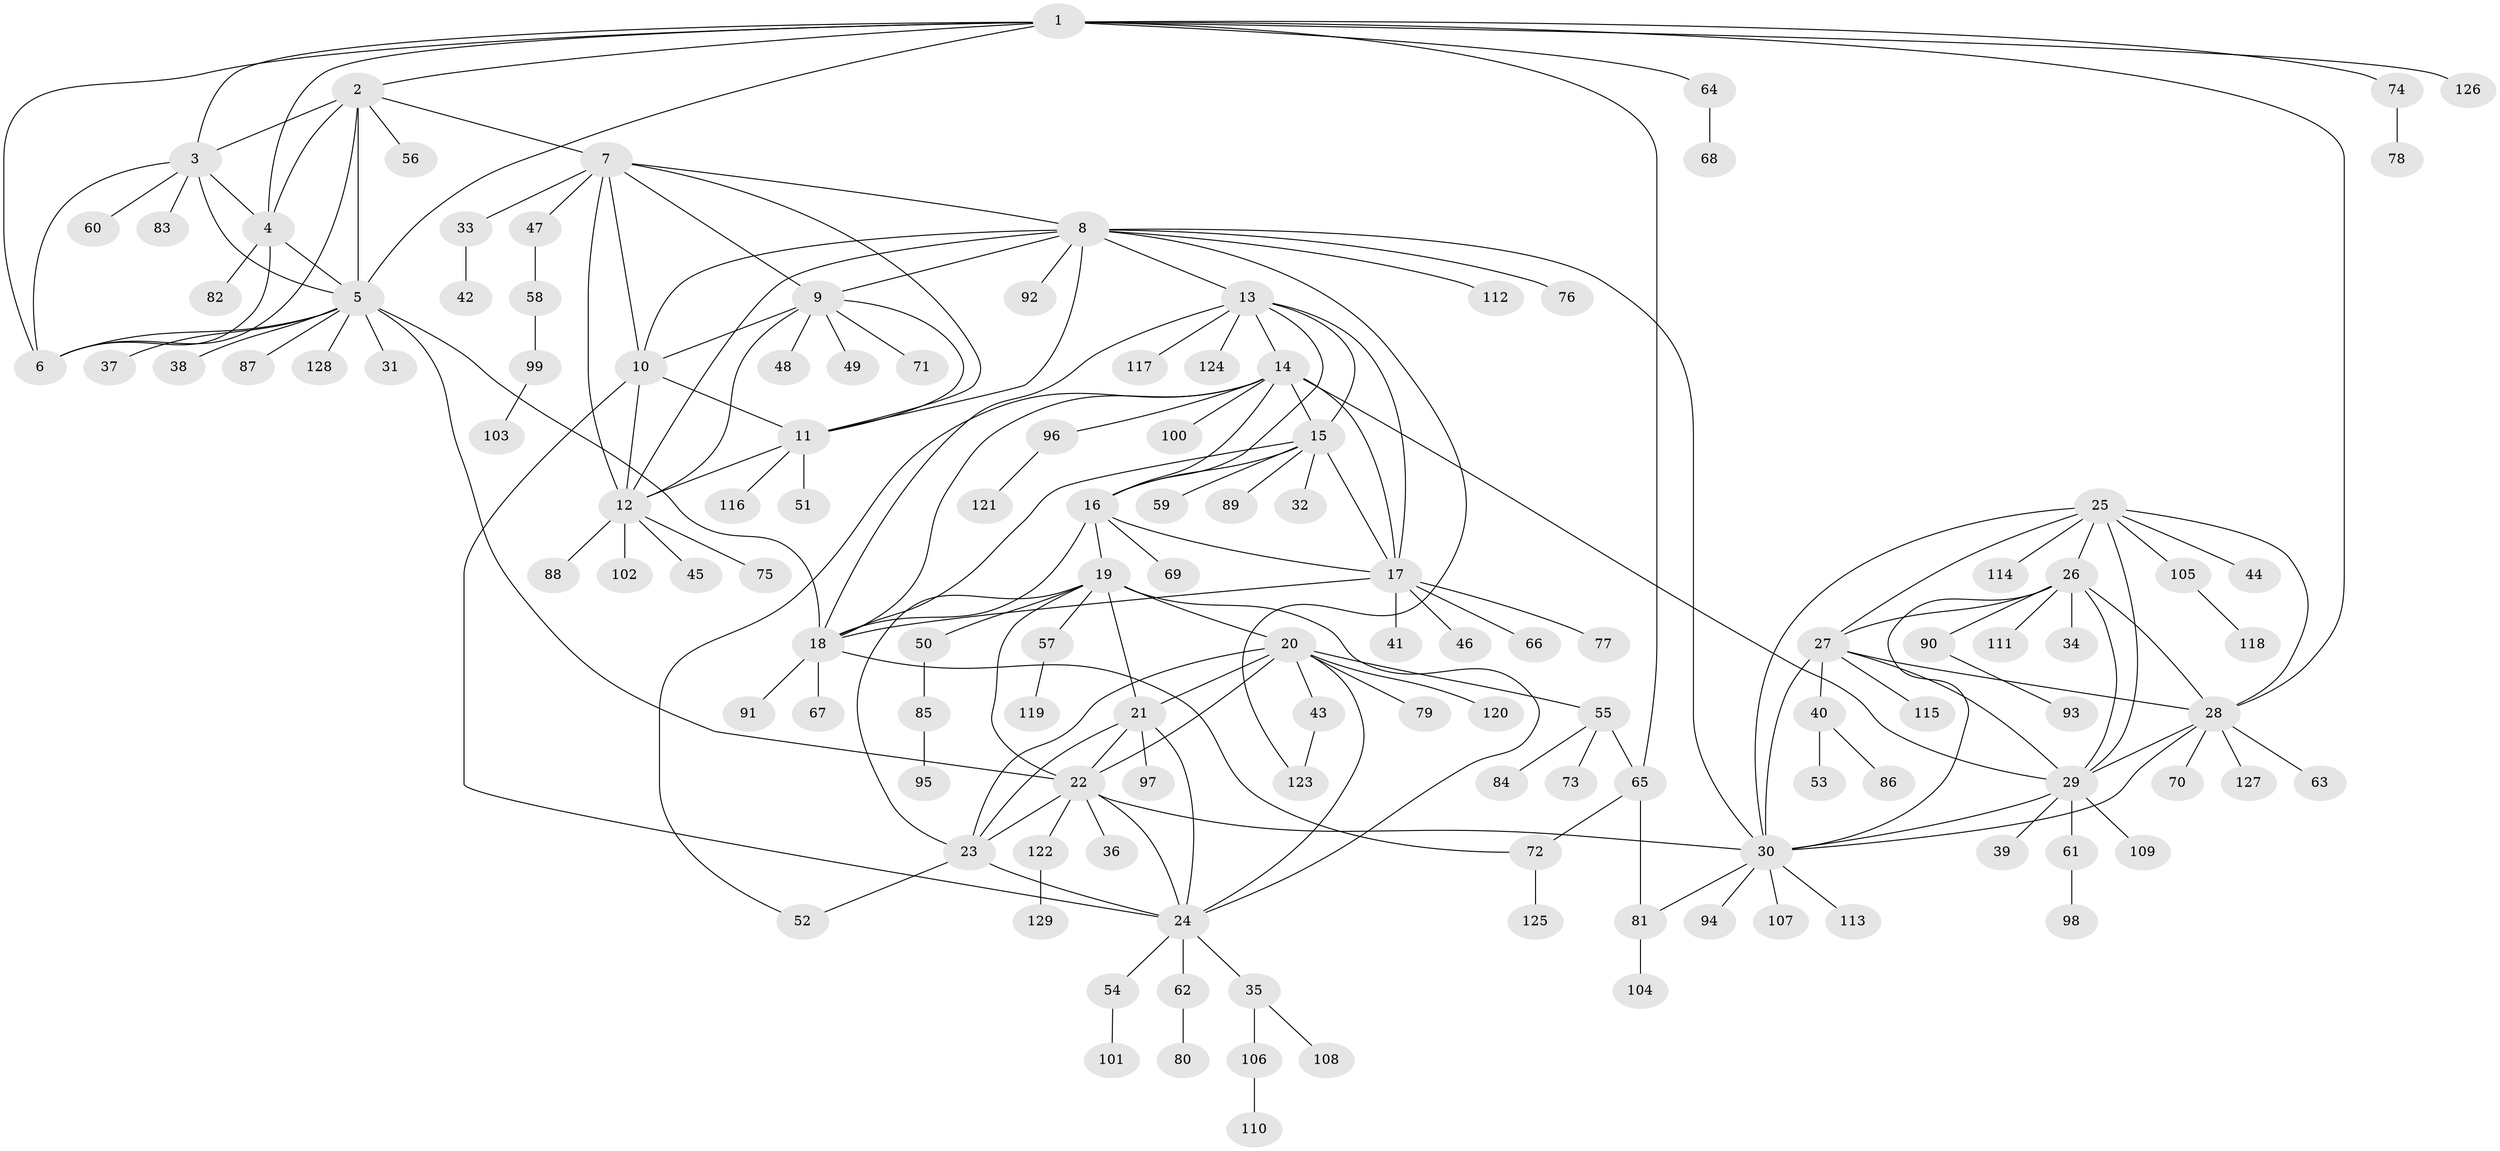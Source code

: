 // coarse degree distribution, {9: 0.03076923076923077, 6: 0.07692307692307693, 5: 0.1076923076923077, 8: 0.07692307692307693, 7: 0.07692307692307693, 4: 0.03076923076923077, 11: 0.015384615384615385, 3: 0.03076923076923077, 1: 0.4153846153846154, 2: 0.13846153846153847}
// Generated by graph-tools (version 1.1) at 2025/52/03/04/25 22:52:22]
// undirected, 129 vertices, 189 edges
graph export_dot {
  node [color=gray90,style=filled];
  1;
  2;
  3;
  4;
  5;
  6;
  7;
  8;
  9;
  10;
  11;
  12;
  13;
  14;
  15;
  16;
  17;
  18;
  19;
  20;
  21;
  22;
  23;
  24;
  25;
  26;
  27;
  28;
  29;
  30;
  31;
  32;
  33;
  34;
  35;
  36;
  37;
  38;
  39;
  40;
  41;
  42;
  43;
  44;
  45;
  46;
  47;
  48;
  49;
  50;
  51;
  52;
  53;
  54;
  55;
  56;
  57;
  58;
  59;
  60;
  61;
  62;
  63;
  64;
  65;
  66;
  67;
  68;
  69;
  70;
  71;
  72;
  73;
  74;
  75;
  76;
  77;
  78;
  79;
  80;
  81;
  82;
  83;
  84;
  85;
  86;
  87;
  88;
  89;
  90;
  91;
  92;
  93;
  94;
  95;
  96;
  97;
  98;
  99;
  100;
  101;
  102;
  103;
  104;
  105;
  106;
  107;
  108;
  109;
  110;
  111;
  112;
  113;
  114;
  115;
  116;
  117;
  118;
  119;
  120;
  121;
  122;
  123;
  124;
  125;
  126;
  127;
  128;
  129;
  1 -- 2;
  1 -- 3;
  1 -- 4;
  1 -- 5;
  1 -- 6;
  1 -- 28;
  1 -- 64;
  1 -- 65;
  1 -- 74;
  1 -- 126;
  2 -- 3;
  2 -- 4;
  2 -- 5;
  2 -- 6;
  2 -- 7;
  2 -- 56;
  3 -- 4;
  3 -- 5;
  3 -- 6;
  3 -- 60;
  3 -- 83;
  4 -- 5;
  4 -- 6;
  4 -- 82;
  5 -- 6;
  5 -- 18;
  5 -- 22;
  5 -- 31;
  5 -- 37;
  5 -- 38;
  5 -- 87;
  5 -- 128;
  7 -- 8;
  7 -- 9;
  7 -- 10;
  7 -- 11;
  7 -- 12;
  7 -- 33;
  7 -- 47;
  8 -- 9;
  8 -- 10;
  8 -- 11;
  8 -- 12;
  8 -- 13;
  8 -- 30;
  8 -- 76;
  8 -- 92;
  8 -- 112;
  8 -- 123;
  9 -- 10;
  9 -- 11;
  9 -- 12;
  9 -- 48;
  9 -- 49;
  9 -- 71;
  10 -- 11;
  10 -- 12;
  10 -- 24;
  11 -- 12;
  11 -- 51;
  11 -- 116;
  12 -- 45;
  12 -- 75;
  12 -- 88;
  12 -- 102;
  13 -- 14;
  13 -- 15;
  13 -- 16;
  13 -- 17;
  13 -- 18;
  13 -- 117;
  13 -- 124;
  14 -- 15;
  14 -- 16;
  14 -- 17;
  14 -- 18;
  14 -- 29;
  14 -- 52;
  14 -- 96;
  14 -- 100;
  15 -- 16;
  15 -- 17;
  15 -- 18;
  15 -- 32;
  15 -- 59;
  15 -- 89;
  16 -- 17;
  16 -- 18;
  16 -- 19;
  16 -- 69;
  17 -- 18;
  17 -- 41;
  17 -- 46;
  17 -- 66;
  17 -- 77;
  18 -- 67;
  18 -- 72;
  18 -- 91;
  19 -- 20;
  19 -- 21;
  19 -- 22;
  19 -- 23;
  19 -- 24;
  19 -- 50;
  19 -- 57;
  20 -- 21;
  20 -- 22;
  20 -- 23;
  20 -- 24;
  20 -- 43;
  20 -- 55;
  20 -- 79;
  20 -- 120;
  21 -- 22;
  21 -- 23;
  21 -- 24;
  21 -- 97;
  22 -- 23;
  22 -- 24;
  22 -- 30;
  22 -- 36;
  22 -- 122;
  23 -- 24;
  23 -- 52;
  24 -- 35;
  24 -- 54;
  24 -- 62;
  25 -- 26;
  25 -- 27;
  25 -- 28;
  25 -- 29;
  25 -- 30;
  25 -- 44;
  25 -- 105;
  25 -- 114;
  26 -- 27;
  26 -- 28;
  26 -- 29;
  26 -- 30;
  26 -- 34;
  26 -- 90;
  26 -- 111;
  27 -- 28;
  27 -- 29;
  27 -- 30;
  27 -- 40;
  27 -- 115;
  28 -- 29;
  28 -- 30;
  28 -- 63;
  28 -- 70;
  28 -- 127;
  29 -- 30;
  29 -- 39;
  29 -- 61;
  29 -- 109;
  30 -- 81;
  30 -- 94;
  30 -- 107;
  30 -- 113;
  33 -- 42;
  35 -- 106;
  35 -- 108;
  40 -- 53;
  40 -- 86;
  43 -- 123;
  47 -- 58;
  50 -- 85;
  54 -- 101;
  55 -- 65;
  55 -- 73;
  55 -- 84;
  57 -- 119;
  58 -- 99;
  61 -- 98;
  62 -- 80;
  64 -- 68;
  65 -- 72;
  65 -- 81;
  72 -- 125;
  74 -- 78;
  81 -- 104;
  85 -- 95;
  90 -- 93;
  96 -- 121;
  99 -- 103;
  105 -- 118;
  106 -- 110;
  122 -- 129;
}
